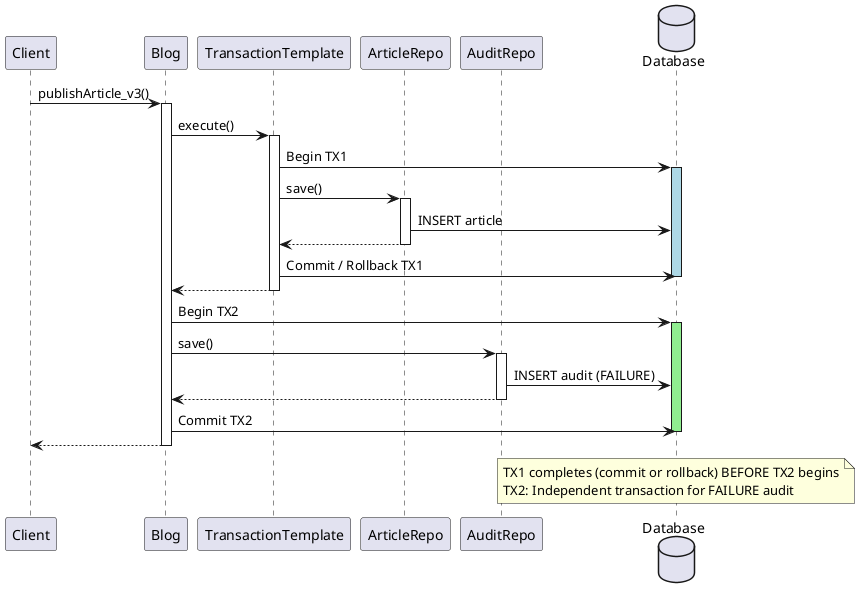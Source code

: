 @startuml Sequential Transactions in publishArticle_v3

participant "Client" as C
participant "Blog" as B
participant "TransactionTemplate" as TT
participant "ArticleRepo" as AR
participant "AuditRepo" as AuR
database "Database" as DB

C -> B: publishArticle_v3()
activate B

B -> TT: execute()
activate TT
TT -> DB: Begin TX1
activate DB #LightBlue

TT -> AR: save()
activate AR
AR -> DB: INSERT article
AR --> TT
deactivate AR

TT -> DB: Commit / Rollback TX1
deactivate DB
TT --> B
deactivate TT


B -> DB: Begin TX2
activate DB #LightGreen

B -> AuR: save()
activate AuR
AuR -> DB: INSERT audit (FAILURE)
AuR --> B:
deactivate AuR

B -> DB: Commit TX2
deactivate DB

B --> C:
deactivate B

note over DB
  TX1 completes (commit or rollback) BEFORE TX2 begins
  TX2: Independent transaction for FAILURE audit
end note

@enduml
